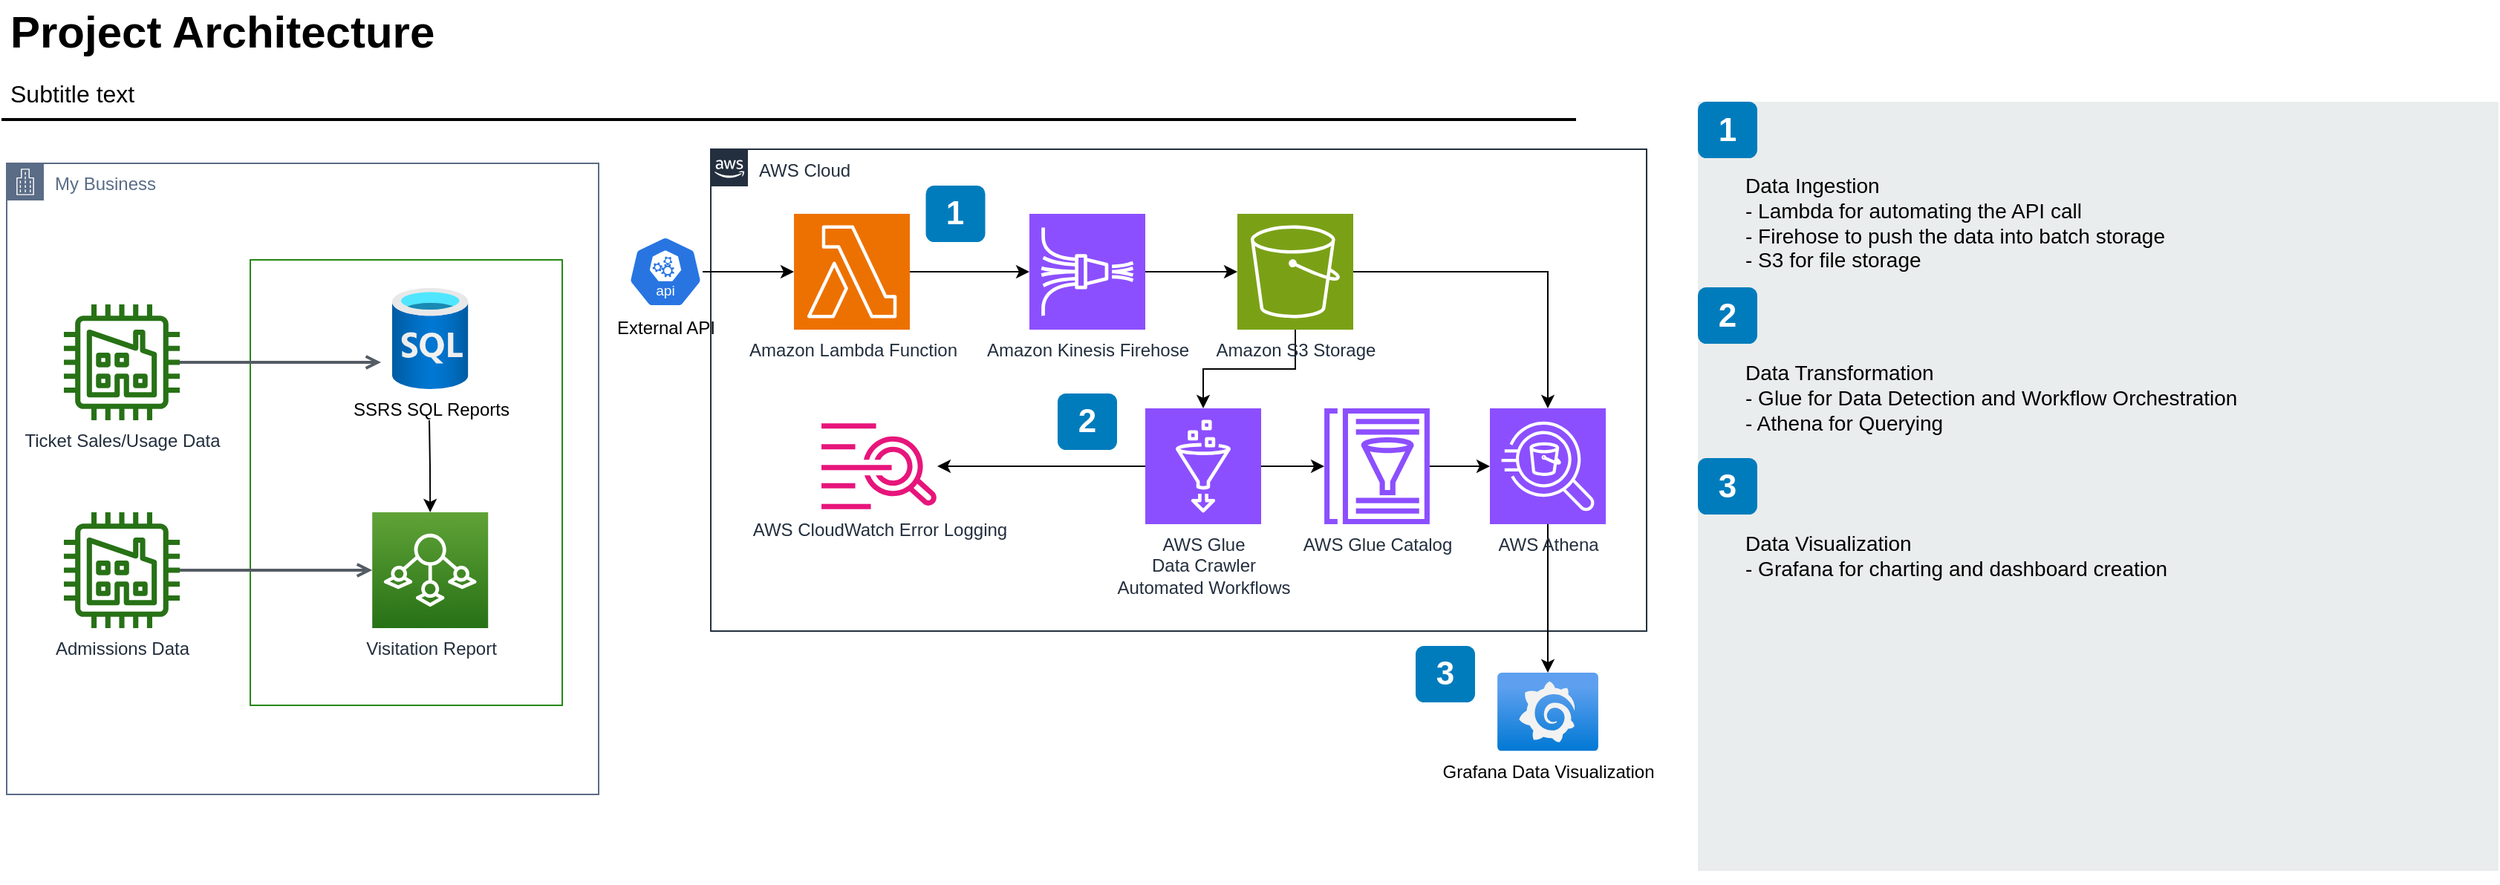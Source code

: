 <mxfile version="24.7.12">
  <diagram id="Ht1M8jgEwFfnCIfOTk4-" name="Page-1">
    <mxGraphModel dx="1050" dy="510" grid="1" gridSize="10" guides="1" tooltips="1" connect="1" arrows="1" fold="1" page="1" pageScale="1" pageWidth="827" pageHeight="1169" math="0" shadow="0">
      <root>
        <mxCell id="0" />
        <mxCell id="1" parent="0" />
        <mxCell id="UEzPUAAOIrF-is8g5C7q-2" value="AWS Cloud" style="points=[[0,0],[0.25,0],[0.5,0],[0.75,0],[1,0],[1,0.25],[1,0.5],[1,0.75],[1,1],[0.75,1],[0.5,1],[0.25,1],[0,1],[0,0.75],[0,0.5],[0,0.25]];outlineConnect=0;gradientColor=none;html=1;whiteSpace=wrap;fontSize=12;fontStyle=0;shape=mxgraph.aws4.group;grIcon=mxgraph.aws4.group_aws_cloud_alt;strokeColor=#232F3E;fillColor=none;verticalAlign=top;align=left;spacingLeft=30;fontColor=#232F3E;dashed=0;container=1;pointerEvents=0;collapsible=0;recursiveResize=0;" parent="1" vertex="1">
          <mxGeometry x="485.5" y="165.5" width="630" height="324.5" as="geometry" />
        </mxCell>
        <mxCell id="F8VcmV8KsGRQa6igT3An-25" value="" style="edgeStyle=orthogonalEdgeStyle;rounded=0;orthogonalLoop=1;jettySize=auto;html=1;" edge="1" parent="UEzPUAAOIrF-is8g5C7q-2" source="F8VcmV8KsGRQa6igT3An-7" target="F8VcmV8KsGRQa6igT3An-23">
          <mxGeometry relative="1" as="geometry" />
        </mxCell>
        <mxCell id="F8VcmV8KsGRQa6igT3An-29" value="" style="edgeStyle=orthogonalEdgeStyle;rounded=0;orthogonalLoop=1;jettySize=auto;html=1;" edge="1" parent="UEzPUAAOIrF-is8g5C7q-2" source="F8VcmV8KsGRQa6igT3An-7" target="F8VcmV8KsGRQa6igT3An-28">
          <mxGeometry relative="1" as="geometry" />
        </mxCell>
        <mxCell id="F8VcmV8KsGRQa6igT3An-7" value="Amazon S3 Storage&lt;div&gt;&lt;br&gt;&lt;/div&gt;" style="sketch=0;points=[[0,0,0],[0.25,0,0],[0.5,0,0],[0.75,0,0],[1,0,0],[0,1,0],[0.25,1,0],[0.5,1,0],[0.75,1,0],[1,1,0],[0,0.25,0],[0,0.5,0],[0,0.75,0],[1,0.25,0],[1,0.5,0],[1,0.75,0]];outlineConnect=0;fontColor=#232F3E;fillColor=#7AA116;strokeColor=#ffffff;dashed=0;verticalLabelPosition=bottom;verticalAlign=top;align=center;html=1;fontSize=12;fontStyle=0;aspect=fixed;shape=mxgraph.aws4.resourceIcon;resIcon=mxgraph.aws4.s3;" vertex="1" parent="UEzPUAAOIrF-is8g5C7q-2">
          <mxGeometry x="354.5" y="43.5" width="78" height="78" as="geometry" />
        </mxCell>
        <mxCell id="-QjtrjUzRDEMRZ5MF8oH-9" value="1" style="rounded=1;whiteSpace=wrap;html=1;fillColor=#007CBD;strokeColor=none;fontColor=#FFFFFF;fontStyle=1;fontSize=22;" parent="UEzPUAAOIrF-is8g5C7q-2" vertex="1">
          <mxGeometry x="144.75" y="24.5" width="40" height="38" as="geometry" />
        </mxCell>
        <mxCell id="UEzPUAAOIrF-is8g5C7q-10" value="2" style="rounded=1;whiteSpace=wrap;html=1;fillColor=#007CBD;strokeColor=none;fontColor=#FFFFFF;fontStyle=1;fontSize=22;" parent="UEzPUAAOIrF-is8g5C7q-2" vertex="1">
          <mxGeometry x="233.5" y="164.5" width="40" height="38" as="geometry" />
        </mxCell>
        <mxCell id="F8VcmV8KsGRQa6igT3An-18" value="" style="edgeStyle=orthogonalEdgeStyle;rounded=0;orthogonalLoop=1;jettySize=auto;html=1;" edge="1" parent="UEzPUAAOIrF-is8g5C7q-2" source="F8VcmV8KsGRQa6igT3An-15" target="F8VcmV8KsGRQa6igT3An-16">
          <mxGeometry relative="1" as="geometry" />
        </mxCell>
        <mxCell id="F8VcmV8KsGRQa6igT3An-15" value="Amazon Lambda Function" style="sketch=0;points=[[0,0,0],[0.25,0,0],[0.5,0,0],[0.75,0,0],[1,0,0],[0,1,0],[0.25,1,0],[0.5,1,0],[0.75,1,0],[1,1,0],[0,0.25,0],[0,0.5,0],[0,0.75,0],[1,0.25,0],[1,0.5,0],[1,0.75,0]];outlineConnect=0;fontColor=#232F3E;fillColor=#ED7100;strokeColor=#ffffff;dashed=0;verticalLabelPosition=bottom;verticalAlign=top;align=center;html=1;fontSize=12;fontStyle=0;aspect=fixed;shape=mxgraph.aws4.resourceIcon;resIcon=mxgraph.aws4.lambda;" vertex="1" parent="UEzPUAAOIrF-is8g5C7q-2">
          <mxGeometry x="56" y="43.5" width="78" height="78" as="geometry" />
        </mxCell>
        <mxCell id="F8VcmV8KsGRQa6igT3An-19" value="" style="edgeStyle=orthogonalEdgeStyle;rounded=0;orthogonalLoop=1;jettySize=auto;html=1;" edge="1" parent="UEzPUAAOIrF-is8g5C7q-2" source="F8VcmV8KsGRQa6igT3An-16" target="F8VcmV8KsGRQa6igT3An-7">
          <mxGeometry relative="1" as="geometry" />
        </mxCell>
        <mxCell id="F8VcmV8KsGRQa6igT3An-16" value="Amazon Kinesis Firehose&lt;div&gt;&lt;br&gt;&lt;/div&gt;" style="sketch=0;points=[[0,0,0],[0.25,0,0],[0.5,0,0],[0.75,0,0],[1,0,0],[0,1,0],[0.25,1,0],[0.5,1,0],[0.75,1,0],[1,1,0],[0,0.25,0],[0,0.5,0],[0,0.75,0],[1,0.25,0],[1,0.5,0],[1,0.75,0]];outlineConnect=0;fontColor=#232F3E;fillColor=#8C4FFF;strokeColor=#ffffff;dashed=0;verticalLabelPosition=bottom;verticalAlign=top;align=center;html=1;fontSize=12;fontStyle=0;aspect=fixed;shape=mxgraph.aws4.resourceIcon;resIcon=mxgraph.aws4.kinesis_data_firehose;" vertex="1" parent="UEzPUAAOIrF-is8g5C7q-2">
          <mxGeometry x="214.5" y="43.5" width="78" height="78" as="geometry" />
        </mxCell>
        <mxCell id="F8VcmV8KsGRQa6igT3An-21" value="3" style="rounded=1;whiteSpace=wrap;html=1;fillColor=#007CBD;strokeColor=none;fontColor=#FFFFFF;fontStyle=1;fontSize=22;" vertex="1" parent="UEzPUAAOIrF-is8g5C7q-2">
          <mxGeometry x="474.5" y="334.5" width="40" height="38" as="geometry" />
        </mxCell>
        <mxCell id="F8VcmV8KsGRQa6igT3An-27" value="" style="edgeStyle=orthogonalEdgeStyle;rounded=0;orthogonalLoop=1;jettySize=auto;html=1;" edge="1" parent="UEzPUAAOIrF-is8g5C7q-2" source="F8VcmV8KsGRQa6igT3An-23" target="F8VcmV8KsGRQa6igT3An-26">
          <mxGeometry relative="1" as="geometry" />
        </mxCell>
        <mxCell id="F8VcmV8KsGRQa6igT3An-33" value="" style="edgeStyle=orthogonalEdgeStyle;rounded=0;orthogonalLoop=1;jettySize=auto;html=1;" edge="1" parent="UEzPUAAOIrF-is8g5C7q-2" source="F8VcmV8KsGRQa6igT3An-23" target="F8VcmV8KsGRQa6igT3An-31">
          <mxGeometry relative="1" as="geometry" />
        </mxCell>
        <mxCell id="F8VcmV8KsGRQa6igT3An-23" value="&lt;div&gt;AWS Glue&lt;/div&gt;&lt;div&gt;Data Crawler&lt;/div&gt;&lt;div&gt;Automated Workflows&lt;/div&gt;" style="sketch=0;points=[[0,0,0],[0.25,0,0],[0.5,0,0],[0.75,0,0],[1,0,0],[0,1,0],[0.25,1,0],[0.5,1,0],[0.75,1,0],[1,1,0],[0,0.25,0],[0,0.5,0],[0,0.75,0],[1,0.25,0],[1,0.5,0],[1,0.75,0]];outlineConnect=0;fontColor=#232F3E;fillColor=#8C4FFF;strokeColor=#ffffff;dashed=0;verticalLabelPosition=bottom;verticalAlign=top;align=center;html=1;fontSize=12;fontStyle=0;aspect=fixed;shape=mxgraph.aws4.resourceIcon;resIcon=mxgraph.aws4.glue;" vertex="1" parent="UEzPUAAOIrF-is8g5C7q-2">
          <mxGeometry x="292.5" y="174.5" width="78" height="78" as="geometry" />
        </mxCell>
        <mxCell id="F8VcmV8KsGRQa6igT3An-30" value="" style="edgeStyle=orthogonalEdgeStyle;rounded=0;orthogonalLoop=1;jettySize=auto;html=1;" edge="1" parent="UEzPUAAOIrF-is8g5C7q-2" source="F8VcmV8KsGRQa6igT3An-26" target="F8VcmV8KsGRQa6igT3An-28">
          <mxGeometry relative="1" as="geometry" />
        </mxCell>
        <mxCell id="F8VcmV8KsGRQa6igT3An-26" value="AWS Glue Catalog&lt;div&gt;&lt;br&gt;&lt;/div&gt;" style="sketch=0;outlineConnect=0;fontColor=#232F3E;gradientColor=none;fillColor=#8C4FFF;strokeColor=none;dashed=0;verticalLabelPosition=bottom;verticalAlign=top;align=center;html=1;fontSize=12;fontStyle=0;aspect=fixed;pointerEvents=1;shape=mxgraph.aws4.glue_data_catalog;" vertex="1" parent="UEzPUAAOIrF-is8g5C7q-2">
          <mxGeometry x="412.5" y="174.5" width="72" height="78" as="geometry" />
        </mxCell>
        <mxCell id="F8VcmV8KsGRQa6igT3An-35" value="" style="edgeStyle=orthogonalEdgeStyle;rounded=0;orthogonalLoop=1;jettySize=auto;html=1;" edge="1" parent="UEzPUAAOIrF-is8g5C7q-2" source="F8VcmV8KsGRQa6igT3An-28" target="F8VcmV8KsGRQa6igT3An-34">
          <mxGeometry relative="1" as="geometry" />
        </mxCell>
        <mxCell id="F8VcmV8KsGRQa6igT3An-28" value="AWS Athena" style="sketch=0;points=[[0,0,0],[0.25,0,0],[0.5,0,0],[0.75,0,0],[1,0,0],[0,1,0],[0.25,1,0],[0.5,1,0],[0.75,1,0],[1,1,0],[0,0.25,0],[0,0.5,0],[0,0.75,0],[1,0.25,0],[1,0.5,0],[1,0.75,0]];outlineConnect=0;fontColor=#232F3E;fillColor=#8C4FFF;strokeColor=#ffffff;dashed=0;verticalLabelPosition=bottom;verticalAlign=top;align=center;html=1;fontSize=12;fontStyle=0;aspect=fixed;shape=mxgraph.aws4.resourceIcon;resIcon=mxgraph.aws4.athena;" vertex="1" parent="UEzPUAAOIrF-is8g5C7q-2">
          <mxGeometry x="524.5" y="174.5" width="78" height="78" as="geometry" />
        </mxCell>
        <mxCell id="F8VcmV8KsGRQa6igT3An-31" value="AWS CloudWatch Error Logging" style="sketch=0;outlineConnect=0;fontColor=#232F3E;gradientColor=none;fillColor=#E7157B;strokeColor=none;dashed=0;verticalLabelPosition=bottom;verticalAlign=top;align=center;html=1;fontSize=12;fontStyle=0;aspect=fixed;pointerEvents=1;shape=mxgraph.aws4.cloudwatch_logs;" vertex="1" parent="UEzPUAAOIrF-is8g5C7q-2">
          <mxGeometry x="74.5" y="184.5" width="78" height="58" as="geometry" />
        </mxCell>
        <mxCell id="F8VcmV8KsGRQa6igT3An-34" value="Grafana Data Visualization" style="image;aspect=fixed;html=1;points=[];align=center;fontSize=12;image=img/lib/azure2/other/Grafana.svg;" vertex="1" parent="UEzPUAAOIrF-is8g5C7q-2">
          <mxGeometry x="529.5" y="352.5" width="68" height="52.8" as="geometry" />
        </mxCell>
        <mxCell id="UEzPUAAOIrF-is8g5C7q-1" value="My Business" style="points=[[0,0],[0.25,0],[0.5,0],[0.75,0],[1,0],[1,0.25],[1,0.5],[1,0.75],[1,1],[0.75,1],[0.5,1],[0.25,1],[0,1],[0,0.75],[0,0.5],[0,0.25]];outlineConnect=0;gradientColor=none;html=1;whiteSpace=wrap;fontSize=12;fontStyle=0;shape=mxgraph.aws4.group;grIcon=mxgraph.aws4.group_corporate_data_center;strokeColor=#5A6C86;fillColor=none;verticalAlign=top;align=left;spacingLeft=30;fontColor=#5A6C86;dashed=0;container=1;pointerEvents=0;collapsible=0;recursiveResize=0;" parent="1" vertex="1">
          <mxGeometry x="11.5" y="175" width="398.5" height="425" as="geometry" />
        </mxCell>
        <mxCell id="UEzPUAAOIrF-is8g5C7q-6" value="Ticket Sales/Usage Data" style="outlineConnect=0;fontColor=#232F3E;gradientColor=none;fillColor=#277116;strokeColor=none;dashed=0;verticalLabelPosition=bottom;verticalAlign=top;align=center;html=1;fontSize=12;fontStyle=0;aspect=fixed;pointerEvents=1;shape=mxgraph.aws4.factory;" parent="UEzPUAAOIrF-is8g5C7q-1" vertex="1">
          <mxGeometry x="38.5" y="95.0" width="78" height="78" as="geometry" />
        </mxCell>
        <mxCell id="UEzPUAAOIrF-is8g5C7q-7" value="Admissions Data&lt;div&gt;&lt;br&gt;&lt;/div&gt;" style="outlineConnect=0;fontColor=#232F3E;gradientColor=none;fillColor=#277116;strokeColor=none;dashed=0;verticalLabelPosition=bottom;verticalAlign=top;align=center;html=1;fontSize=12;fontStyle=0;aspect=fixed;pointerEvents=1;shape=mxgraph.aws4.factory;" parent="UEzPUAAOIrF-is8g5C7q-1" vertex="1">
          <mxGeometry x="38.5" y="235.0" width="78" height="78" as="geometry" />
        </mxCell>
        <mxCell id="UEzPUAAOIrF-is8g5C7q-5" value="" style="whiteSpace=wrap;html=1;dashed=0;fontColor=#AAB7B8;fontStyle=0;align=left;verticalAlign=top;strokeColor=#248814;fillColor=none;gradientColor=none;spacingLeft=30;container=1;pointerEvents=0;collapsible=0;recursiveResize=0;" parent="UEzPUAAOIrF-is8g5C7q-1" vertex="1">
          <mxGeometry x="164" y="65" width="210" height="300" as="geometry" />
        </mxCell>
        <mxCell id="UEzPUAAOIrF-is8g5C7q-9" value="Visitation Report" style="outlineConnect=0;fontColor=#232F3E;gradientColor=#60A337;gradientDirection=north;fillColor=#277116;strokeColor=#ffffff;dashed=0;verticalLabelPosition=bottom;verticalAlign=top;align=center;html=1;fontSize=12;fontStyle=0;aspect=fixed;shape=mxgraph.aws4.resourceIcon;resIcon=mxgraph.aws4.iot_sitewise;" parent="UEzPUAAOIrF-is8g5C7q-5" vertex="1">
          <mxGeometry x="82.1" y="170" width="78" height="78" as="geometry" />
        </mxCell>
        <mxCell id="F8VcmV8KsGRQa6igT3An-1" value="" style="edgeStyle=orthogonalEdgeStyle;rounded=0;orthogonalLoop=1;jettySize=auto;html=1;" edge="1" parent="UEzPUAAOIrF-is8g5C7q-5" target="UEzPUAAOIrF-is8g5C7q-9">
          <mxGeometry relative="1" as="geometry">
            <mxPoint x="120.5" y="108.0" as="sourcePoint" />
          </mxGeometry>
        </mxCell>
        <mxCell id="F8VcmV8KsGRQa6igT3An-37" value="SSRS SQL Reports" style="image;aspect=fixed;html=1;points=[];align=center;fontSize=12;image=img/lib/azure2/iot/Time_Series_Data_Sets.svg;" vertex="1" parent="UEzPUAAOIrF-is8g5C7q-5">
          <mxGeometry x="95.5" y="19" width="51.2" height="68" as="geometry" />
        </mxCell>
        <mxCell id="UEzPUAAOIrF-is8g5C7q-25" value="" style="edgeStyle=orthogonalEdgeStyle;rounded=0;orthogonalLoop=1;jettySize=auto;html=1;strokeColor=#545B64;strokeWidth=2;endFill=0;endArrow=open;startArrow=none;" parent="UEzPUAAOIrF-is8g5C7q-1" source="UEzPUAAOIrF-is8g5C7q-6" edge="1">
          <mxGeometry relative="1" as="geometry">
            <mxPoint x="252.015" y="134" as="targetPoint" />
          </mxGeometry>
        </mxCell>
        <mxCell id="UEzPUAAOIrF-is8g5C7q-26" value="" style="edgeStyle=orthogonalEdgeStyle;rounded=0;orthogonalLoop=1;jettySize=auto;html=1;strokeColor=#545B64;strokeWidth=2;endFill=0;endArrow=open;startArrow=none;" parent="UEzPUAAOIrF-is8g5C7q-1" source="UEzPUAAOIrF-is8g5C7q-7" target="UEzPUAAOIrF-is8g5C7q-9" edge="1">
          <mxGeometry relative="1" as="geometry" />
        </mxCell>
        <mxCell id="-QjtrjUzRDEMRZ5MF8oH-47" value="Project Architecture&lt;div&gt;&lt;br&gt;&lt;/div&gt;" style="text;html=1;resizable=0;points=[];autosize=1;align=left;verticalAlign=top;spacingTop=-4;fontSize=30;fontStyle=1" parent="1" vertex="1">
          <mxGeometry x="12" y="65.5" width="280" height="80" as="geometry" />
        </mxCell>
        <mxCell id="-QjtrjUzRDEMRZ5MF8oH-48" value="Subtitle text&lt;br style=&quot;font-size: 16px&quot;&gt;" style="text;html=1;resizable=0;points=[];autosize=1;align=left;verticalAlign=top;spacingTop=-4;fontSize=16" parent="1" vertex="1">
          <mxGeometry x="12" y="115.5" width="100" height="20" as="geometry" />
        </mxCell>
        <mxCell id="SCVMTBWpLvtzJIhz15lM-1" value="" style="line;strokeWidth=2;html=1;fontSize=14;" parent="1" vertex="1">
          <mxGeometry x="8" y="140.5" width="1060" height="10" as="geometry" />
        </mxCell>
        <mxCell id="7OVz4w7n9kzEPWy-4BBC-3" value="" style="rounded=0;whiteSpace=wrap;html=1;fillColor=#EAEDED;fontSize=22;fontColor=#FFFFFF;strokeColor=none;labelBackgroundColor=none;" parent="1" vertex="1">
          <mxGeometry x="1150" y="133.5" width="539" height="518" as="geometry" />
        </mxCell>
        <mxCell id="7OVz4w7n9kzEPWy-4BBC-4" value="1" style="rounded=1;whiteSpace=wrap;html=1;fillColor=#007CBD;strokeColor=none;fontColor=#FFFFFF;fontStyle=1;fontSize=22;labelBackgroundColor=none;" parent="1" vertex="1">
          <mxGeometry x="1150" y="133.5" width="40" height="38" as="geometry" />
        </mxCell>
        <mxCell id="7OVz4w7n9kzEPWy-4BBC-5" value="2" style="rounded=1;whiteSpace=wrap;html=1;fillColor=#007CBD;strokeColor=none;fontColor=#FFFFFF;fontStyle=1;fontSize=22;labelBackgroundColor=none;" parent="1" vertex="1">
          <mxGeometry x="1150" y="258.5" width="40" height="38" as="geometry" />
        </mxCell>
        <mxCell id="7OVz4w7n9kzEPWy-4BBC-6" value="3" style="rounded=1;whiteSpace=wrap;html=1;fillColor=#007CBD;strokeColor=none;fontColor=#FFFFFF;fontStyle=1;fontSize=22;labelBackgroundColor=none;" parent="1" vertex="1">
          <mxGeometry x="1150" y="373.5" width="40" height="38" as="geometry" />
        </mxCell>
        <mxCell id="7OVz4w7n9kzEPWy-4BBC-13" value="&lt;span&gt;Data Ingestion&lt;/span&gt;&lt;br&gt;&lt;div&gt;&lt;span&gt;- Lambda for automating the API call&lt;br&gt;- Firehose to push the data into batch storage&lt;br&gt;- S3 for file storage&lt;/span&gt;&lt;/div&gt;" style="text;html=1;align=left;verticalAlign=top;spacingTop=-4;fontSize=14;labelBackgroundColor=none;whiteSpace=wrap;" parent="1" vertex="1">
          <mxGeometry x="1180" y="178.5" width="449" height="118" as="geometry" />
        </mxCell>
        <mxCell id="7OVz4w7n9kzEPWy-4BBC-14" value="&lt;span&gt;Data Transformation&lt;br&gt;&lt;/span&gt;- Glue for Data Detection and Workflow Orchestration&lt;div&gt;- Athena for Querying&lt;/div&gt;" style="text;html=1;align=left;verticalAlign=top;spacingTop=-4;fontSize=14;labelBackgroundColor=none;whiteSpace=wrap;" parent="1" vertex="1">
          <mxGeometry x="1179.5" y="305" width="450" height="115" as="geometry" />
        </mxCell>
        <mxCell id="7OVz4w7n9kzEPWy-4BBC-15" value="&lt;span&gt;Data Visualization&lt;br&gt;&lt;/span&gt;- Grafana for charting and dashboard creation" style="text;html=1;align=left;verticalAlign=top;spacingTop=-4;fontSize=14;labelBackgroundColor=none;whiteSpace=wrap;" parent="1" vertex="1">
          <mxGeometry x="1180" y="420" width="450" height="117" as="geometry" />
        </mxCell>
        <mxCell id="F8VcmV8KsGRQa6igT3An-17" value="" style="edgeStyle=orthogonalEdgeStyle;rounded=0;orthogonalLoop=1;jettySize=auto;html=1;" edge="1" parent="1" source="F8VcmV8KsGRQa6igT3An-12" target="F8VcmV8KsGRQa6igT3An-15">
          <mxGeometry relative="1" as="geometry" />
        </mxCell>
        <mxCell id="F8VcmV8KsGRQa6igT3An-12" value="External API&lt;div&gt;&lt;br&gt;&lt;/div&gt;" style="aspect=fixed;sketch=0;html=1;dashed=0;whitespace=wrap;verticalLabelPosition=bottom;verticalAlign=top;fillColor=#2875E2;strokeColor=#ffffff;points=[[0.005,0.63,0],[0.1,0.2,0],[0.9,0.2,0],[0.5,0,0],[0.995,0.63,0],[0.72,0.99,0],[0.5,1,0],[0.28,0.99,0]];shape=mxgraph.kubernetes.icon2;kubernetesLabel=1;prIcon=api" vertex="1" parent="1">
          <mxGeometry x="430" y="224" width="50" height="48" as="geometry" />
        </mxCell>
        <mxCell id="F8VcmV8KsGRQa6igT3An-36" style="edgeStyle=orthogonalEdgeStyle;rounded=0;orthogonalLoop=1;jettySize=auto;html=1;exitX=0.5;exitY=1;exitDx=0;exitDy=0;" edge="1" parent="1" source="7OVz4w7n9kzEPWy-4BBC-3" target="7OVz4w7n9kzEPWy-4BBC-3">
          <mxGeometry relative="1" as="geometry" />
        </mxCell>
      </root>
    </mxGraphModel>
  </diagram>
</mxfile>
